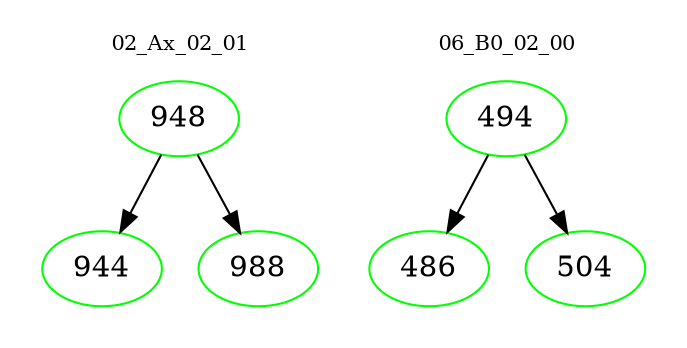 digraph{
subgraph cluster_0 {
color = white
label = "02_Ax_02_01";
fontsize=10;
T0_948 [label="948", color="green"]
T0_948 -> T0_944 [color="black"]
T0_944 [label="944", color="green"]
T0_948 -> T0_988 [color="black"]
T0_988 [label="988", color="green"]
}
subgraph cluster_1 {
color = white
label = "06_B0_02_00";
fontsize=10;
T1_494 [label="494", color="green"]
T1_494 -> T1_486 [color="black"]
T1_486 [label="486", color="green"]
T1_494 -> T1_504 [color="black"]
T1_504 [label="504", color="green"]
}
}
